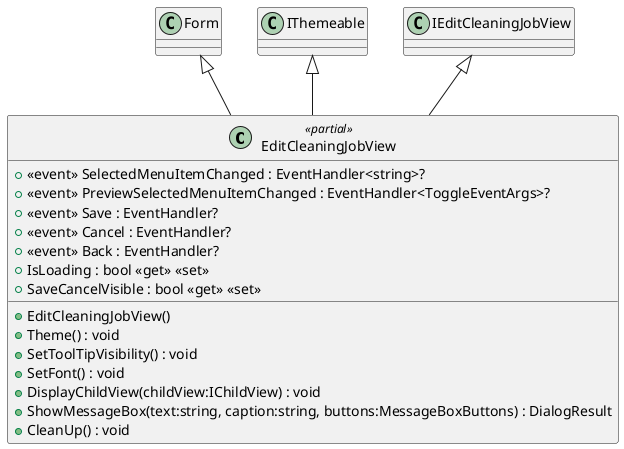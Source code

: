 @startuml
class EditCleaningJobView <<partial>> {
    +  <<event>> SelectedMenuItemChanged : EventHandler<string>? 
    +  <<event>> PreviewSelectedMenuItemChanged : EventHandler<ToggleEventArgs>? 
    +  <<event>> Save : EventHandler? 
    +  <<event>> Cancel : EventHandler? 
    +  <<event>> Back : EventHandler? 
    + EditCleaningJobView()
    + Theme() : void
    + SetToolTipVisibility() : void
    + SetFont() : void
    + DisplayChildView(childView:IChildView) : void
    + IsLoading : bool <<get>> <<set>>
    + SaveCancelVisible : bool <<get>> <<set>>
    + ShowMessageBox(text:string, caption:string, buttons:MessageBoxButtons) : DialogResult
    + CleanUp() : void
}
Form <|-- EditCleaningJobView
IThemeable <|-- EditCleaningJobView
IEditCleaningJobView <|-- EditCleaningJobView
@enduml
